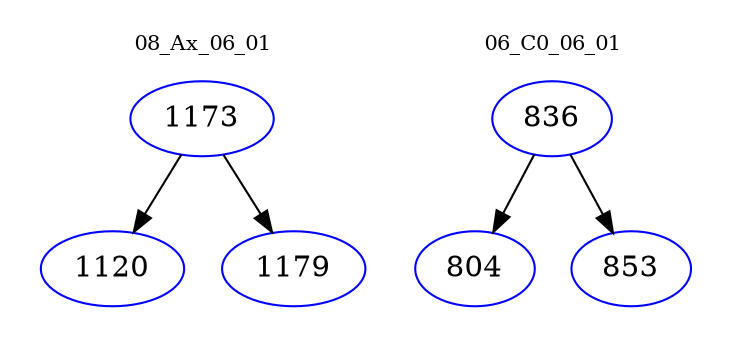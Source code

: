 digraph{
subgraph cluster_0 {
color = white
label = "08_Ax_06_01";
fontsize=10;
T0_1173 [label="1173", color="blue"]
T0_1173 -> T0_1120 [color="black"]
T0_1120 [label="1120", color="blue"]
T0_1173 -> T0_1179 [color="black"]
T0_1179 [label="1179", color="blue"]
}
subgraph cluster_1 {
color = white
label = "06_C0_06_01";
fontsize=10;
T1_836 [label="836", color="blue"]
T1_836 -> T1_804 [color="black"]
T1_804 [label="804", color="blue"]
T1_836 -> T1_853 [color="black"]
T1_853 [label="853", color="blue"]
}
}
